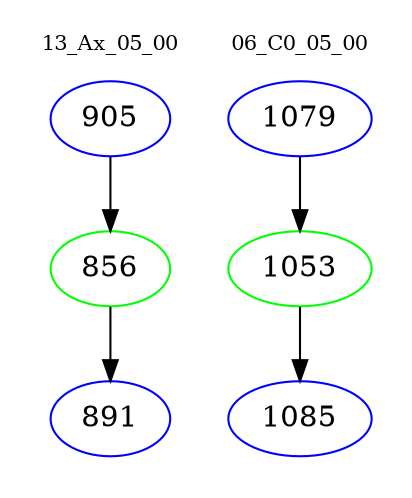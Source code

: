 digraph{
subgraph cluster_0 {
color = white
label = "13_Ax_05_00";
fontsize=10;
T0_905 [label="905", color="blue"]
T0_905 -> T0_856 [color="black"]
T0_856 [label="856", color="green"]
T0_856 -> T0_891 [color="black"]
T0_891 [label="891", color="blue"]
}
subgraph cluster_1 {
color = white
label = "06_C0_05_00";
fontsize=10;
T1_1079 [label="1079", color="blue"]
T1_1079 -> T1_1053 [color="black"]
T1_1053 [label="1053", color="green"]
T1_1053 -> T1_1085 [color="black"]
T1_1085 [label="1085", color="blue"]
}
}
